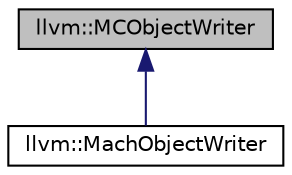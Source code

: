 digraph "llvm::MCObjectWriter"
{
 // LATEX_PDF_SIZE
  bgcolor="transparent";
  edge [fontname="Helvetica",fontsize="10",labelfontname="Helvetica",labelfontsize="10"];
  node [fontname="Helvetica",fontsize="10",shape=record];
  Node1 [label="llvm::MCObjectWriter",height=0.2,width=0.4,color="black", fillcolor="grey75", style="filled", fontcolor="black",tooltip="Defines the object file and target independent interfaces used by the assembler backend to write nati..."];
  Node1 -> Node2 [dir="back",color="midnightblue",fontsize="10",style="solid",fontname="Helvetica"];
  Node2 [label="llvm::MachObjectWriter",height=0.2,width=0.4,color="black",URL="$classllvm_1_1MachObjectWriter.html",tooltip=" "];
}

